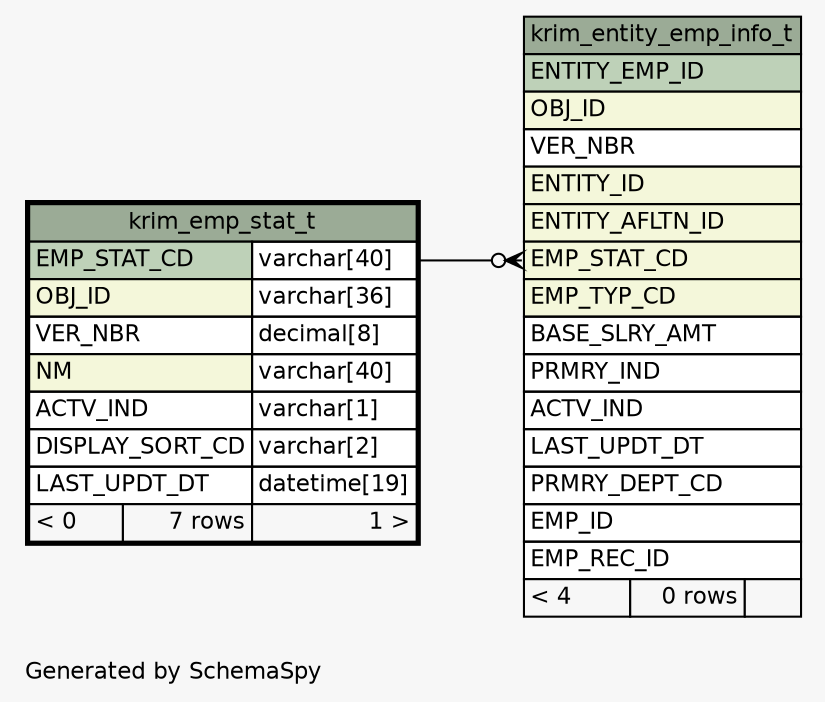 // dot 2.28.0 on Mac OS X 10.7.2
// SchemaSpy rev 590
digraph "oneDegreeRelationshipsDiagram" {
  graph [
    rankdir="RL"
    bgcolor="#f7f7f7"
    label="\nGenerated by SchemaSpy"
    labeljust="l"
    nodesep="0.18"
    ranksep="0.46"
    fontname="Helvetica"
    fontsize="11"
  ];
  node [
    fontname="Helvetica"
    fontsize="11"
    shape="plaintext"
  ];
  edge [
    arrowsize="0.8"
  ];
  "krim_entity_emp_info_t":"EMP_STAT_CD":w -> "krim_emp_stat_t":"EMP_STAT_CD.type":e [arrowhead=none dir=back arrowtail=crowodot];
  "krim_emp_stat_t" [
    label=<
    <TABLE BORDER="2" CELLBORDER="1" CELLSPACING="0" BGCOLOR="#ffffff">
      <TR><TD COLSPAN="3" BGCOLOR="#9bab96" ALIGN="CENTER">krim_emp_stat_t</TD></TR>
      <TR><TD PORT="EMP_STAT_CD" COLSPAN="2" BGCOLOR="#bed1b8" ALIGN="LEFT">EMP_STAT_CD</TD><TD PORT="EMP_STAT_CD.type" ALIGN="LEFT">varchar[40]</TD></TR>
      <TR><TD PORT="OBJ_ID" COLSPAN="2" BGCOLOR="#f4f7da" ALIGN="LEFT">OBJ_ID</TD><TD PORT="OBJ_ID.type" ALIGN="LEFT">varchar[36]</TD></TR>
      <TR><TD PORT="VER_NBR" COLSPAN="2" ALIGN="LEFT">VER_NBR</TD><TD PORT="VER_NBR.type" ALIGN="LEFT">decimal[8]</TD></TR>
      <TR><TD PORT="NM" COLSPAN="2" BGCOLOR="#f4f7da" ALIGN="LEFT">NM</TD><TD PORT="NM.type" ALIGN="LEFT">varchar[40]</TD></TR>
      <TR><TD PORT="ACTV_IND" COLSPAN="2" ALIGN="LEFT">ACTV_IND</TD><TD PORT="ACTV_IND.type" ALIGN="LEFT">varchar[1]</TD></TR>
      <TR><TD PORT="DISPLAY_SORT_CD" COLSPAN="2" ALIGN="LEFT">DISPLAY_SORT_CD</TD><TD PORT="DISPLAY_SORT_CD.type" ALIGN="LEFT">varchar[2]</TD></TR>
      <TR><TD PORT="LAST_UPDT_DT" COLSPAN="2" ALIGN="LEFT">LAST_UPDT_DT</TD><TD PORT="LAST_UPDT_DT.type" ALIGN="LEFT">datetime[19]</TD></TR>
      <TR><TD ALIGN="LEFT" BGCOLOR="#f7f7f7">&lt; 0</TD><TD ALIGN="RIGHT" BGCOLOR="#f7f7f7">7 rows</TD><TD ALIGN="RIGHT" BGCOLOR="#f7f7f7">1 &gt;</TD></TR>
    </TABLE>>
    URL="krim_emp_stat_t.html"
    tooltip="krim_emp_stat_t"
  ];
  "krim_entity_emp_info_t" [
    label=<
    <TABLE BORDER="0" CELLBORDER="1" CELLSPACING="0" BGCOLOR="#ffffff">
      <TR><TD COLSPAN="3" BGCOLOR="#9bab96" ALIGN="CENTER">krim_entity_emp_info_t</TD></TR>
      <TR><TD PORT="ENTITY_EMP_ID" COLSPAN="3" BGCOLOR="#bed1b8" ALIGN="LEFT">ENTITY_EMP_ID</TD></TR>
      <TR><TD PORT="OBJ_ID" COLSPAN="3" BGCOLOR="#f4f7da" ALIGN="LEFT">OBJ_ID</TD></TR>
      <TR><TD PORT="VER_NBR" COLSPAN="3" ALIGN="LEFT">VER_NBR</TD></TR>
      <TR><TD PORT="ENTITY_ID" COLSPAN="3" BGCOLOR="#f4f7da" ALIGN="LEFT">ENTITY_ID</TD></TR>
      <TR><TD PORT="ENTITY_AFLTN_ID" COLSPAN="3" BGCOLOR="#f4f7da" ALIGN="LEFT">ENTITY_AFLTN_ID</TD></TR>
      <TR><TD PORT="EMP_STAT_CD" COLSPAN="3" BGCOLOR="#f4f7da" ALIGN="LEFT">EMP_STAT_CD</TD></TR>
      <TR><TD PORT="EMP_TYP_CD" COLSPAN="3" BGCOLOR="#f4f7da" ALIGN="LEFT">EMP_TYP_CD</TD></TR>
      <TR><TD PORT="BASE_SLRY_AMT" COLSPAN="3" ALIGN="LEFT">BASE_SLRY_AMT</TD></TR>
      <TR><TD PORT="PRMRY_IND" COLSPAN="3" ALIGN="LEFT">PRMRY_IND</TD></TR>
      <TR><TD PORT="ACTV_IND" COLSPAN="3" ALIGN="LEFT">ACTV_IND</TD></TR>
      <TR><TD PORT="LAST_UPDT_DT" COLSPAN="3" ALIGN="LEFT">LAST_UPDT_DT</TD></TR>
      <TR><TD PORT="PRMRY_DEPT_CD" COLSPAN="3" ALIGN="LEFT">PRMRY_DEPT_CD</TD></TR>
      <TR><TD PORT="EMP_ID" COLSPAN="3" ALIGN="LEFT">EMP_ID</TD></TR>
      <TR><TD PORT="EMP_REC_ID" COLSPAN="3" ALIGN="LEFT">EMP_REC_ID</TD></TR>
      <TR><TD ALIGN="LEFT" BGCOLOR="#f7f7f7">&lt; 4</TD><TD ALIGN="RIGHT" BGCOLOR="#f7f7f7">0 rows</TD><TD ALIGN="RIGHT" BGCOLOR="#f7f7f7">  </TD></TR>
    </TABLE>>
    URL="krim_entity_emp_info_t.html"
    tooltip="krim_entity_emp_info_t"
  ];
}
